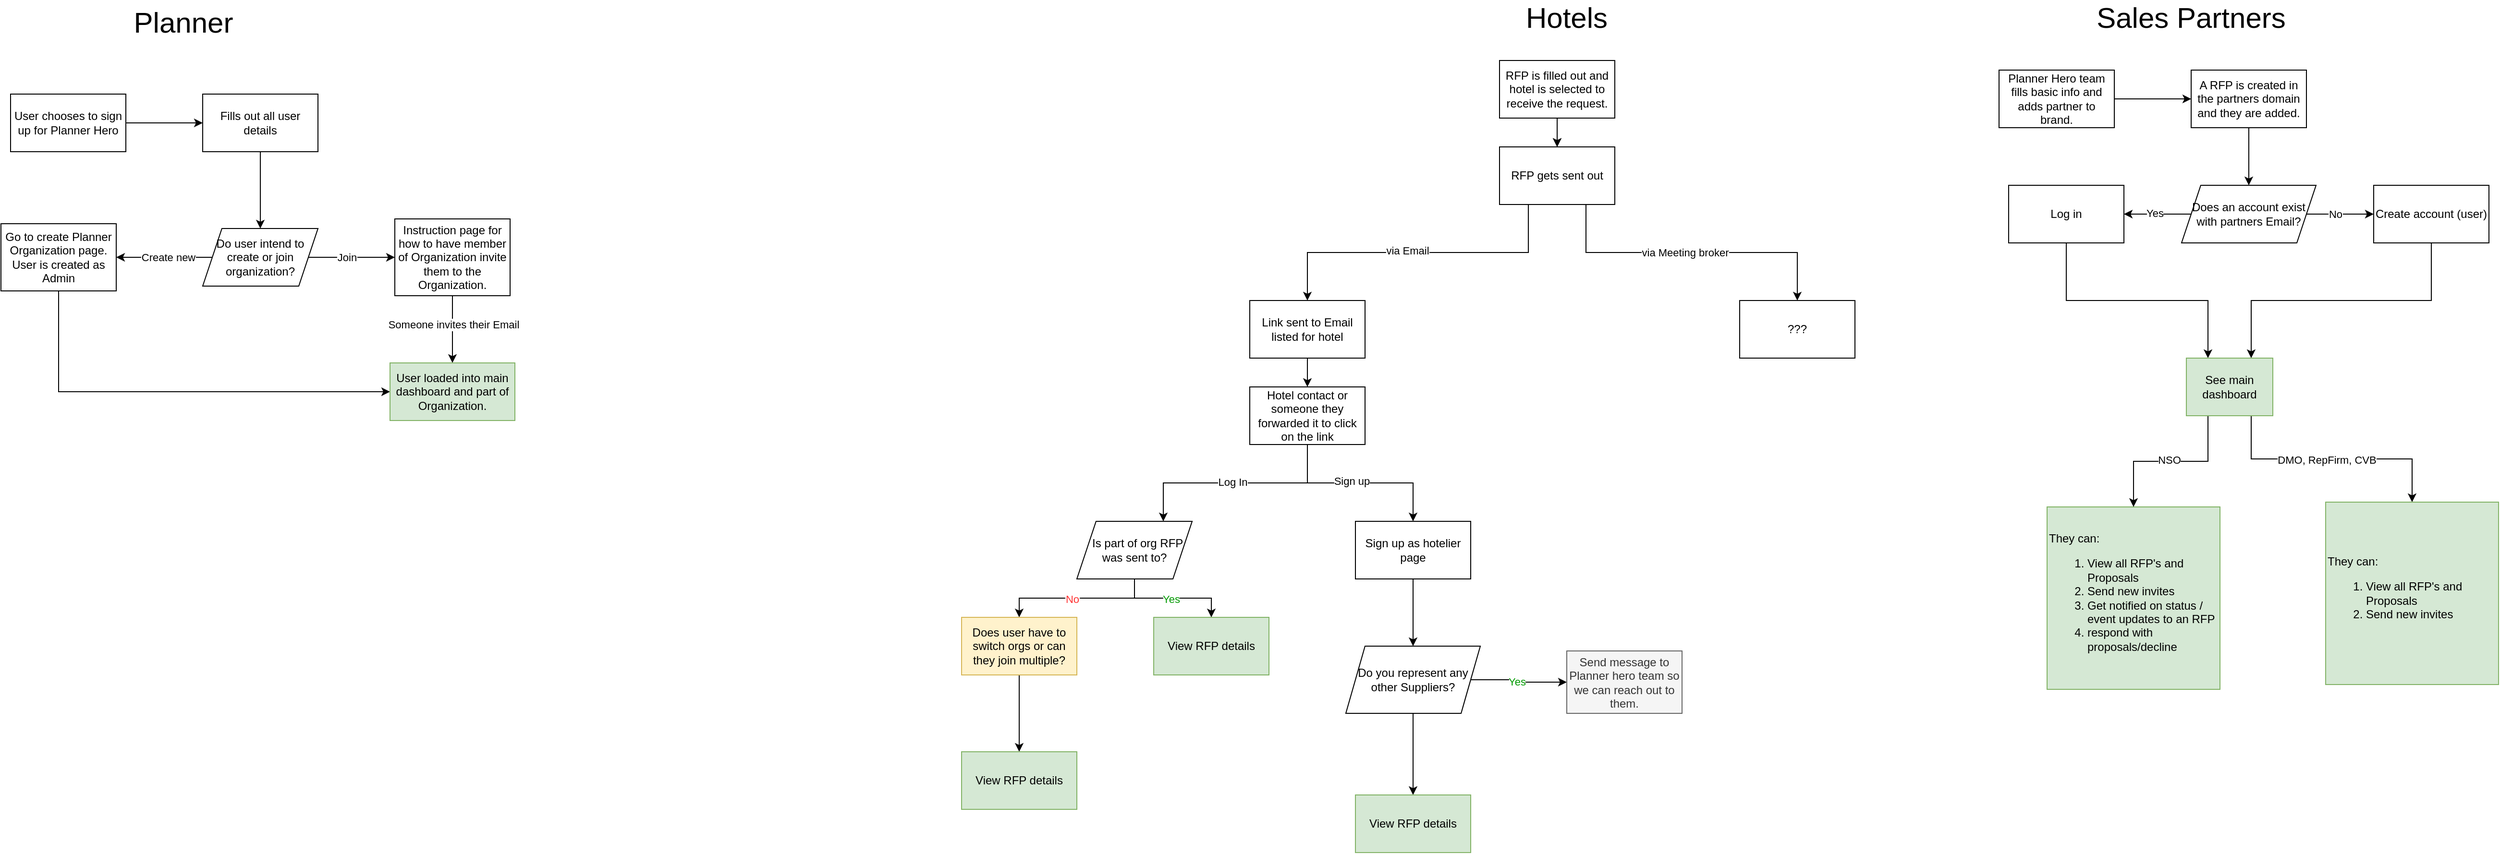 <mxfile version="24.7.6">
  <diagram name="Page-1" id="fOHzQ5hOOtDTj9QllnTy">
    <mxGraphModel dx="2643" dy="1036" grid="1" gridSize="10" guides="1" tooltips="1" connect="1" arrows="1" fold="1" page="1" pageScale="1" pageWidth="850" pageHeight="1100" math="0" shadow="0">
      <root>
        <mxCell id="0" />
        <mxCell id="1" parent="0" />
        <mxCell id="1TZjzNscxNpvH3x1nigz-1" value="&lt;font style=&quot;font-size: 30px;&quot;&gt;Sales Partners&lt;/font&gt;" style="text;html=1;align=center;verticalAlign=middle;whiteSpace=wrap;rounded=0;" vertex="1" parent="1">
          <mxGeometry x="1680" y="50" width="320" height="30" as="geometry" />
        </mxCell>
        <mxCell id="1TZjzNscxNpvH3x1nigz-2" value="" style="edgeStyle=orthogonalEdgeStyle;rounded=0;orthogonalLoop=1;jettySize=auto;html=1;" edge="1" parent="1" source="1TZjzNscxNpvH3x1nigz-3" target="1TZjzNscxNpvH3x1nigz-5">
          <mxGeometry relative="1" as="geometry" />
        </mxCell>
        <mxCell id="1TZjzNscxNpvH3x1nigz-3" value="Planner Hero team fills basic info and adds partner to brand." style="rounded=0;whiteSpace=wrap;html=1;" vertex="1" parent="1">
          <mxGeometry x="1640" y="120" width="120" height="60" as="geometry" />
        </mxCell>
        <mxCell id="1TZjzNscxNpvH3x1nigz-4" style="edgeStyle=orthogonalEdgeStyle;rounded=0;orthogonalLoop=1;jettySize=auto;html=1;exitX=0.5;exitY=1;exitDx=0;exitDy=0;entryX=0.5;entryY=0;entryDx=0;entryDy=0;" edge="1" parent="1" source="1TZjzNscxNpvH3x1nigz-5" target="1TZjzNscxNpvH3x1nigz-11">
          <mxGeometry relative="1" as="geometry" />
        </mxCell>
        <mxCell id="1TZjzNscxNpvH3x1nigz-5" value="A RFP is created in the partners domain and they are added." style="whiteSpace=wrap;html=1;rounded=0;" vertex="1" parent="1">
          <mxGeometry x="1840" y="120" width="120" height="60" as="geometry" />
        </mxCell>
        <mxCell id="1TZjzNscxNpvH3x1nigz-6" value="They can:&lt;br&gt;&lt;ol&gt;&lt;li&gt;View all RFP&#39;s and Proposals&lt;/li&gt;&lt;li&gt;Send new invites&lt;/li&gt;&lt;li&gt;Get notified on status / event updates to an RFP&lt;/li&gt;&lt;li&gt;respond with proposals/decline&lt;/li&gt;&lt;/ol&gt;" style="rounded=0;whiteSpace=wrap;html=1;align=left;fillColor=#d5e8d4;strokeColor=#82b366;" vertex="1" parent="1">
          <mxGeometry x="1690" y="575" width="180" height="190" as="geometry" />
        </mxCell>
        <mxCell id="1TZjzNscxNpvH3x1nigz-7" value="" style="edgeStyle=orthogonalEdgeStyle;rounded=0;orthogonalLoop=1;jettySize=auto;html=1;" edge="1" parent="1" source="1TZjzNscxNpvH3x1nigz-11" target="1TZjzNscxNpvH3x1nigz-13">
          <mxGeometry relative="1" as="geometry" />
        </mxCell>
        <mxCell id="1TZjzNscxNpvH3x1nigz-8" value="No" style="edgeLabel;html=1;align=center;verticalAlign=middle;resizable=0;points=[];" vertex="1" connectable="0" parent="1TZjzNscxNpvH3x1nigz-7">
          <mxGeometry x="-0.34" y="-2" relative="1" as="geometry">
            <mxPoint x="7" y="-2" as="offset" />
          </mxGeometry>
        </mxCell>
        <mxCell id="1TZjzNscxNpvH3x1nigz-9" value="" style="edgeStyle=orthogonalEdgeStyle;rounded=0;orthogonalLoop=1;jettySize=auto;html=1;" edge="1" parent="1" source="1TZjzNscxNpvH3x1nigz-11" target="1TZjzNscxNpvH3x1nigz-15">
          <mxGeometry relative="1" as="geometry" />
        </mxCell>
        <mxCell id="1TZjzNscxNpvH3x1nigz-10" value="Yes" style="edgeLabel;html=1;align=center;verticalAlign=middle;resizable=0;points=[];" vertex="1" connectable="0" parent="1TZjzNscxNpvH3x1nigz-9">
          <mxGeometry x="0.1" y="-1" relative="1" as="geometry">
            <mxPoint as="offset" />
          </mxGeometry>
        </mxCell>
        <mxCell id="1TZjzNscxNpvH3x1nigz-11" value="Does an account exist with partners Email?" style="shape=parallelogram;perimeter=parallelogramPerimeter;whiteSpace=wrap;html=1;fixedSize=1;" vertex="1" parent="1">
          <mxGeometry x="1830" y="240" width="140" height="60" as="geometry" />
        </mxCell>
        <mxCell id="1TZjzNscxNpvH3x1nigz-12" style="edgeStyle=orthogonalEdgeStyle;rounded=0;orthogonalLoop=1;jettySize=auto;html=1;exitX=0.5;exitY=1;exitDx=0;exitDy=0;entryX=0.75;entryY=0;entryDx=0;entryDy=0;" edge="1" parent="1" source="1TZjzNscxNpvH3x1nigz-13" target="1TZjzNscxNpvH3x1nigz-69">
          <mxGeometry relative="1" as="geometry" />
        </mxCell>
        <mxCell id="1TZjzNscxNpvH3x1nigz-13" value="Create account (user)" style="whiteSpace=wrap;html=1;" vertex="1" parent="1">
          <mxGeometry x="2030" y="240" width="120" height="60" as="geometry" />
        </mxCell>
        <mxCell id="1TZjzNscxNpvH3x1nigz-14" style="edgeStyle=orthogonalEdgeStyle;rounded=0;orthogonalLoop=1;jettySize=auto;html=1;exitX=0.5;exitY=1;exitDx=0;exitDy=0;entryX=0.25;entryY=0;entryDx=0;entryDy=0;" edge="1" parent="1" source="1TZjzNscxNpvH3x1nigz-15" target="1TZjzNscxNpvH3x1nigz-69">
          <mxGeometry relative="1" as="geometry" />
        </mxCell>
        <mxCell id="1TZjzNscxNpvH3x1nigz-15" value="Log in" style="whiteSpace=wrap;html=1;" vertex="1" parent="1">
          <mxGeometry x="1650" y="240" width="120" height="60" as="geometry" />
        </mxCell>
        <mxCell id="1TZjzNscxNpvH3x1nigz-16" value="&lt;font style=&quot;font-size: 30px;&quot;&gt;Planner&lt;/font&gt;" style="text;html=1;align=center;verticalAlign=middle;whiteSpace=wrap;rounded=0;" vertex="1" parent="1">
          <mxGeometry x="-280" y="55" width="60" height="30" as="geometry" />
        </mxCell>
        <mxCell id="1TZjzNscxNpvH3x1nigz-17" value="" style="edgeStyle=orthogonalEdgeStyle;rounded=0;orthogonalLoop=1;jettySize=auto;html=1;" edge="1" parent="1" source="1TZjzNscxNpvH3x1nigz-18" target="1TZjzNscxNpvH3x1nigz-20">
          <mxGeometry relative="1" as="geometry" />
        </mxCell>
        <mxCell id="1TZjzNscxNpvH3x1nigz-18" value="User chooses to sign up for Planner Hero" style="rounded=0;whiteSpace=wrap;html=1;" vertex="1" parent="1">
          <mxGeometry x="-430" y="145" width="120" height="60" as="geometry" />
        </mxCell>
        <mxCell id="1TZjzNscxNpvH3x1nigz-19" value="" style="edgeStyle=orthogonalEdgeStyle;rounded=0;orthogonalLoop=1;jettySize=auto;html=1;" edge="1" parent="1" source="1TZjzNscxNpvH3x1nigz-20" target="1TZjzNscxNpvH3x1nigz-25">
          <mxGeometry relative="1" as="geometry" />
        </mxCell>
        <mxCell id="1TZjzNscxNpvH3x1nigz-20" value="Fills out all user details" style="whiteSpace=wrap;html=1;rounded=0;" vertex="1" parent="1">
          <mxGeometry x="-230" y="145" width="120" height="60" as="geometry" />
        </mxCell>
        <mxCell id="1TZjzNscxNpvH3x1nigz-21" value="" style="edgeStyle=orthogonalEdgeStyle;rounded=0;orthogonalLoop=1;jettySize=auto;html=1;" edge="1" parent="1" source="1TZjzNscxNpvH3x1nigz-25" target="1TZjzNscxNpvH3x1nigz-27">
          <mxGeometry relative="1" as="geometry" />
        </mxCell>
        <mxCell id="1TZjzNscxNpvH3x1nigz-22" value="Create new" style="edgeLabel;html=1;align=center;verticalAlign=middle;resizable=0;points=[];" vertex="1" connectable="0" parent="1TZjzNscxNpvH3x1nigz-21">
          <mxGeometry x="0.178" y="1" relative="1" as="geometry">
            <mxPoint x="13" y="-1" as="offset" />
          </mxGeometry>
        </mxCell>
        <mxCell id="1TZjzNscxNpvH3x1nigz-23" value="" style="edgeStyle=orthogonalEdgeStyle;rounded=0;orthogonalLoop=1;jettySize=auto;html=1;" edge="1" parent="1" source="1TZjzNscxNpvH3x1nigz-25" target="1TZjzNscxNpvH3x1nigz-30">
          <mxGeometry relative="1" as="geometry" />
        </mxCell>
        <mxCell id="1TZjzNscxNpvH3x1nigz-24" value="Join" style="edgeLabel;html=1;align=center;verticalAlign=middle;resizable=0;points=[];" vertex="1" connectable="0" parent="1TZjzNscxNpvH3x1nigz-23">
          <mxGeometry x="-0.111" relative="1" as="geometry">
            <mxPoint as="offset" />
          </mxGeometry>
        </mxCell>
        <mxCell id="1TZjzNscxNpvH3x1nigz-25" value="Do user intend to create or join organization?" style="shape=parallelogram;perimeter=parallelogramPerimeter;whiteSpace=wrap;html=1;fixedSize=1;rounded=0;" vertex="1" parent="1">
          <mxGeometry x="-230" y="285" width="120" height="60" as="geometry" />
        </mxCell>
        <mxCell id="1TZjzNscxNpvH3x1nigz-26" style="edgeStyle=orthogonalEdgeStyle;rounded=0;orthogonalLoop=1;jettySize=auto;html=1;exitX=0.5;exitY=1;exitDx=0;exitDy=0;entryX=0;entryY=0.5;entryDx=0;entryDy=0;" edge="1" parent="1" source="1TZjzNscxNpvH3x1nigz-27" target="1TZjzNscxNpvH3x1nigz-31">
          <mxGeometry relative="1" as="geometry" />
        </mxCell>
        <mxCell id="1TZjzNscxNpvH3x1nigz-27" value="Go to create Planner Organization page. User is created as Admin" style="whiteSpace=wrap;html=1;rounded=0;" vertex="1" parent="1">
          <mxGeometry x="-440" y="280" width="120" height="70" as="geometry" />
        </mxCell>
        <mxCell id="1TZjzNscxNpvH3x1nigz-28" value="" style="edgeStyle=orthogonalEdgeStyle;rounded=0;orthogonalLoop=1;jettySize=auto;html=1;" edge="1" parent="1" source="1TZjzNscxNpvH3x1nigz-30" target="1TZjzNscxNpvH3x1nigz-31">
          <mxGeometry relative="1" as="geometry" />
        </mxCell>
        <mxCell id="1TZjzNscxNpvH3x1nigz-29" value="Someone invites their Email" style="edgeLabel;html=1;align=center;verticalAlign=middle;resizable=0;points=[];" vertex="1" connectable="0" parent="1TZjzNscxNpvH3x1nigz-28">
          <mxGeometry x="-0.15" y="1" relative="1" as="geometry">
            <mxPoint as="offset" />
          </mxGeometry>
        </mxCell>
        <mxCell id="1TZjzNscxNpvH3x1nigz-30" value="Instruction page for how to have member of Organization invite them to the Organization." style="whiteSpace=wrap;html=1;rounded=0;" vertex="1" parent="1">
          <mxGeometry x="-30" y="275" width="120" height="80" as="geometry" />
        </mxCell>
        <mxCell id="1TZjzNscxNpvH3x1nigz-31" value="User loaded into main dashboard and part of Organization." style="whiteSpace=wrap;html=1;rounded=0;fillColor=#d5e8d4;strokeColor=#82b366;" vertex="1" parent="1">
          <mxGeometry x="-35" y="425" width="130" height="60" as="geometry" />
        </mxCell>
        <mxCell id="1TZjzNscxNpvH3x1nigz-32" value="&lt;font style=&quot;font-size: 30px;&quot;&gt;Hotels&lt;/font&gt;" style="text;html=1;align=center;verticalAlign=middle;whiteSpace=wrap;rounded=0;" vertex="1" parent="1">
          <mxGeometry x="1160" y="50" width="60" height="30" as="geometry" />
        </mxCell>
        <mxCell id="1TZjzNscxNpvH3x1nigz-33" value="" style="edgeStyle=orthogonalEdgeStyle;rounded=0;orthogonalLoop=1;jettySize=auto;html=1;" edge="1" parent="1" source="1TZjzNscxNpvH3x1nigz-35" target="1TZjzNscxNpvH3x1nigz-42">
          <mxGeometry relative="1" as="geometry" />
        </mxCell>
        <mxCell id="1TZjzNscxNpvH3x1nigz-34" value="" style="edgeStyle=orthogonalEdgeStyle;rounded=0;orthogonalLoop=1;jettySize=auto;html=1;" edge="1" parent="1" source="1TZjzNscxNpvH3x1nigz-35" target="1TZjzNscxNpvH3x1nigz-42">
          <mxGeometry relative="1" as="geometry" />
        </mxCell>
        <mxCell id="1TZjzNscxNpvH3x1nigz-35" value="RFP is filled out and hotel is selected to receive the request." style="rounded=0;whiteSpace=wrap;html=1;" vertex="1" parent="1">
          <mxGeometry x="1120" y="110" width="120" height="60" as="geometry" />
        </mxCell>
        <mxCell id="1TZjzNscxNpvH3x1nigz-36" style="edgeStyle=orthogonalEdgeStyle;rounded=0;orthogonalLoop=1;jettySize=auto;html=1;exitX=0.25;exitY=1;exitDx=0;exitDy=0;entryX=0.5;entryY=0;entryDx=0;entryDy=0;" edge="1" parent="1" source="1TZjzNscxNpvH3x1nigz-42" target="1TZjzNscxNpvH3x1nigz-44">
          <mxGeometry relative="1" as="geometry">
            <mxPoint x="1110" y="360" as="targetPoint" />
          </mxGeometry>
        </mxCell>
        <mxCell id="1TZjzNscxNpvH3x1nigz-37" value="via Email" style="edgeLabel;html=1;align=center;verticalAlign=middle;resizable=0;points=[];" vertex="1" connectable="0" parent="1TZjzNscxNpvH3x1nigz-36">
          <mxGeometry x="0.07" y="2" relative="1" as="geometry">
            <mxPoint y="-4" as="offset" />
          </mxGeometry>
        </mxCell>
        <mxCell id="1TZjzNscxNpvH3x1nigz-40" style="edgeStyle=orthogonalEdgeStyle;rounded=0;orthogonalLoop=1;jettySize=auto;html=1;exitX=0.75;exitY=1;exitDx=0;exitDy=0;entryX=0.5;entryY=0;entryDx=0;entryDy=0;" edge="1" parent="1" source="1TZjzNscxNpvH3x1nigz-42" target="1TZjzNscxNpvH3x1nigz-46">
          <mxGeometry relative="1" as="geometry" />
        </mxCell>
        <mxCell id="1TZjzNscxNpvH3x1nigz-41" value="via Meeting broker" style="edgeLabel;html=1;align=center;verticalAlign=middle;resizable=0;points=[];" vertex="1" connectable="0" parent="1TZjzNscxNpvH3x1nigz-40">
          <mxGeometry x="-0.12" y="1" relative="1" as="geometry">
            <mxPoint x="12" y="1" as="offset" />
          </mxGeometry>
        </mxCell>
        <mxCell id="1TZjzNscxNpvH3x1nigz-42" value="RFP gets sent out" style="whiteSpace=wrap;html=1;rounded=0;" vertex="1" parent="1">
          <mxGeometry x="1120" y="200" width="120" height="60" as="geometry" />
        </mxCell>
        <mxCell id="1TZjzNscxNpvH3x1nigz-43" value="" style="edgeStyle=orthogonalEdgeStyle;rounded=0;orthogonalLoop=1;jettySize=auto;html=1;" edge="1" parent="1" source="1TZjzNscxNpvH3x1nigz-44" target="1TZjzNscxNpvH3x1nigz-51">
          <mxGeometry relative="1" as="geometry" />
        </mxCell>
        <mxCell id="1TZjzNscxNpvH3x1nigz-44" value="Link sent to Email listed for hotel" style="rounded=0;whiteSpace=wrap;html=1;" vertex="1" parent="1">
          <mxGeometry x="860" y="360" width="120" height="60" as="geometry" />
        </mxCell>
        <mxCell id="1TZjzNscxNpvH3x1nigz-46" value="???" style="rounded=0;whiteSpace=wrap;html=1;" vertex="1" parent="1">
          <mxGeometry x="1370" y="360" width="120" height="60" as="geometry" />
        </mxCell>
        <mxCell id="1TZjzNscxNpvH3x1nigz-47" value="" style="edgeStyle=orthogonalEdgeStyle;rounded=0;orthogonalLoop=1;jettySize=auto;html=1;" edge="1" parent="1" source="1TZjzNscxNpvH3x1nigz-51" target="1TZjzNscxNpvH3x1nigz-53">
          <mxGeometry relative="1" as="geometry" />
        </mxCell>
        <mxCell id="1TZjzNscxNpvH3x1nigz-48" value="Sign up" style="edgeLabel;html=1;align=center;verticalAlign=middle;resizable=0;points=[];" vertex="1" connectable="0" parent="1TZjzNscxNpvH3x1nigz-47">
          <mxGeometry x="-0.093" y="2" relative="1" as="geometry">
            <mxPoint as="offset" />
          </mxGeometry>
        </mxCell>
        <mxCell id="1TZjzNscxNpvH3x1nigz-49" style="edgeStyle=orthogonalEdgeStyle;rounded=0;orthogonalLoop=1;jettySize=auto;html=1;exitX=0.5;exitY=1;exitDx=0;exitDy=0;entryX=0.75;entryY=0;entryDx=0;entryDy=0;" edge="1" parent="1" source="1TZjzNscxNpvH3x1nigz-51" target="1TZjzNscxNpvH3x1nigz-58">
          <mxGeometry relative="1" as="geometry">
            <mxPoint x="830" y="590" as="targetPoint" />
          </mxGeometry>
        </mxCell>
        <mxCell id="1TZjzNscxNpvH3x1nigz-50" value="Log In" style="edgeLabel;html=1;align=center;verticalAlign=middle;resizable=0;points=[];" vertex="1" connectable="0" parent="1TZjzNscxNpvH3x1nigz-49">
          <mxGeometry x="0.024" y="-1" relative="1" as="geometry">
            <mxPoint as="offset" />
          </mxGeometry>
        </mxCell>
        <mxCell id="1TZjzNscxNpvH3x1nigz-51" value="Hotel contact or someone they forwarded it to click on the link" style="whiteSpace=wrap;html=1;rounded=0;" vertex="1" parent="1">
          <mxGeometry x="860" y="450" width="120" height="60" as="geometry" />
        </mxCell>
        <mxCell id="1TZjzNscxNpvH3x1nigz-52" value="" style="edgeStyle=orthogonalEdgeStyle;rounded=0;orthogonalLoop=1;jettySize=auto;html=1;" edge="1" parent="1" source="1TZjzNscxNpvH3x1nigz-53" target="1TZjzNscxNpvH3x1nigz-65">
          <mxGeometry relative="1" as="geometry" />
        </mxCell>
        <mxCell id="1TZjzNscxNpvH3x1nigz-53" value="Sign up as hotelier page" style="whiteSpace=wrap;html=1;rounded=0;" vertex="1" parent="1">
          <mxGeometry x="970" y="590" width="120" height="60" as="geometry" />
        </mxCell>
        <mxCell id="1TZjzNscxNpvH3x1nigz-54" value="" style="edgeStyle=orthogonalEdgeStyle;rounded=0;orthogonalLoop=1;jettySize=auto;html=1;" edge="1" parent="1" source="1TZjzNscxNpvH3x1nigz-58" target="1TZjzNscxNpvH3x1nigz-59">
          <mxGeometry relative="1" as="geometry" />
        </mxCell>
        <mxCell id="1TZjzNscxNpvH3x1nigz-55" value="&lt;font color=&quot;#009900&quot;&gt;Yes&lt;/font&gt;" style="edgeLabel;html=1;align=center;verticalAlign=middle;resizable=0;points=[];" vertex="1" connectable="0" parent="1TZjzNscxNpvH3x1nigz-54">
          <mxGeometry x="-0.18" y="-1" relative="1" as="geometry">
            <mxPoint x="9" as="offset" />
          </mxGeometry>
        </mxCell>
        <mxCell id="1TZjzNscxNpvH3x1nigz-56" style="edgeStyle=orthogonalEdgeStyle;rounded=0;orthogonalLoop=1;jettySize=auto;html=1;exitX=0.5;exitY=1;exitDx=0;exitDy=0;entryX=0.5;entryY=0;entryDx=0;entryDy=0;" edge="1" parent="1" source="1TZjzNscxNpvH3x1nigz-58" target="1TZjzNscxNpvH3x1nigz-61">
          <mxGeometry relative="1" as="geometry" />
        </mxCell>
        <mxCell id="1TZjzNscxNpvH3x1nigz-57" value="&lt;font color=&quot;#ff3333&quot;&gt;No&lt;/font&gt;" style="edgeLabel;html=1;align=center;verticalAlign=middle;resizable=0;points=[];" vertex="1" connectable="0" parent="1TZjzNscxNpvH3x1nigz-56">
          <mxGeometry x="0.062" y="1" relative="1" as="geometry">
            <mxPoint as="offset" />
          </mxGeometry>
        </mxCell>
        <mxCell id="1TZjzNscxNpvH3x1nigz-58" value="&amp;nbsp; Is part of org RFP was sent to?" style="shape=parallelogram;perimeter=parallelogramPerimeter;whiteSpace=wrap;html=1;fixedSize=1;" vertex="1" parent="1">
          <mxGeometry x="680" y="590" width="120" height="60" as="geometry" />
        </mxCell>
        <mxCell id="1TZjzNscxNpvH3x1nigz-59" value="View RFP details" style="whiteSpace=wrap;html=1;fillColor=#d5e8d4;strokeColor=#82b366;" vertex="1" parent="1">
          <mxGeometry x="760" y="690" width="120" height="60" as="geometry" />
        </mxCell>
        <mxCell id="1TZjzNscxNpvH3x1nigz-60" value="" style="edgeStyle=orthogonalEdgeStyle;rounded=0;orthogonalLoop=1;jettySize=auto;html=1;" edge="1" parent="1" source="1TZjzNscxNpvH3x1nigz-61" target="1TZjzNscxNpvH3x1nigz-68">
          <mxGeometry relative="1" as="geometry" />
        </mxCell>
        <mxCell id="1TZjzNscxNpvH3x1nigz-61" value="Does user have to switch orgs or can they join multiple?" style="rounded=0;whiteSpace=wrap;html=1;fillColor=#fff2cc;strokeColor=#d6b656;" vertex="1" parent="1">
          <mxGeometry x="560" y="690" width="120" height="60" as="geometry" />
        </mxCell>
        <mxCell id="1TZjzNscxNpvH3x1nigz-62" value="" style="edgeStyle=orthogonalEdgeStyle;rounded=0;orthogonalLoop=1;jettySize=auto;html=1;" edge="1" parent="1" source="1TZjzNscxNpvH3x1nigz-65" target="1TZjzNscxNpvH3x1nigz-66">
          <mxGeometry relative="1" as="geometry" />
        </mxCell>
        <mxCell id="1TZjzNscxNpvH3x1nigz-63" value="&lt;font color=&quot;#009900&quot;&gt;Yes&lt;/font&gt;" style="edgeLabel;html=1;align=center;verticalAlign=middle;resizable=0;points=[];" vertex="1" connectable="0" parent="1TZjzNscxNpvH3x1nigz-62">
          <mxGeometry x="-0.06" y="-2" relative="1" as="geometry">
            <mxPoint as="offset" />
          </mxGeometry>
        </mxCell>
        <mxCell id="1TZjzNscxNpvH3x1nigz-64" value="" style="edgeStyle=orthogonalEdgeStyle;rounded=0;orthogonalLoop=1;jettySize=auto;html=1;" edge="1" parent="1" source="1TZjzNscxNpvH3x1nigz-65" target="1TZjzNscxNpvH3x1nigz-67">
          <mxGeometry relative="1" as="geometry" />
        </mxCell>
        <mxCell id="1TZjzNscxNpvH3x1nigz-65" value="Do you represent any other Suppliers?" style="shape=parallelogram;perimeter=parallelogramPerimeter;whiteSpace=wrap;html=1;fixedSize=1;rounded=0;" vertex="1" parent="1">
          <mxGeometry x="960" y="720" width="140" height="70" as="geometry" />
        </mxCell>
        <mxCell id="1TZjzNscxNpvH3x1nigz-66" value="Send message to Planner hero team so we can reach out to them." style="whiteSpace=wrap;html=1;rounded=0;fillColor=#f5f5f5;fontColor=#333333;strokeColor=#666666;" vertex="1" parent="1">
          <mxGeometry x="1190" y="725" width="120" height="65" as="geometry" />
        </mxCell>
        <mxCell id="1TZjzNscxNpvH3x1nigz-67" value="View RFP details" style="whiteSpace=wrap;html=1;rounded=0;fillColor=#d5e8d4;strokeColor=#82b366;" vertex="1" parent="1">
          <mxGeometry x="970" y="875" width="120" height="60" as="geometry" />
        </mxCell>
        <mxCell id="1TZjzNscxNpvH3x1nigz-68" value="View RFP details" style="whiteSpace=wrap;html=1;rounded=0;fillColor=#d5e8d4;strokeColor=#82b366;" vertex="1" parent="1">
          <mxGeometry x="560" y="830" width="120" height="60" as="geometry" />
        </mxCell>
        <mxCell id="1TZjzNscxNpvH3x1nigz-70" style="edgeStyle=orthogonalEdgeStyle;rounded=0;orthogonalLoop=1;jettySize=auto;html=1;exitX=0.25;exitY=1;exitDx=0;exitDy=0;entryX=0.5;entryY=0;entryDx=0;entryDy=0;" edge="1" parent="1" source="1TZjzNscxNpvH3x1nigz-69" target="1TZjzNscxNpvH3x1nigz-6">
          <mxGeometry relative="1" as="geometry" />
        </mxCell>
        <mxCell id="1TZjzNscxNpvH3x1nigz-71" value="NSO" style="edgeLabel;html=1;align=center;verticalAlign=middle;resizable=0;points=[];" vertex="1" connectable="0" parent="1TZjzNscxNpvH3x1nigz-70">
          <mxGeometry x="0.02" y="-2" relative="1" as="geometry">
            <mxPoint as="offset" />
          </mxGeometry>
        </mxCell>
        <mxCell id="1TZjzNscxNpvH3x1nigz-74" style="edgeStyle=orthogonalEdgeStyle;rounded=0;orthogonalLoop=1;jettySize=auto;html=1;exitX=0.75;exitY=1;exitDx=0;exitDy=0;entryX=0.5;entryY=0;entryDx=0;entryDy=0;" edge="1" parent="1" source="1TZjzNscxNpvH3x1nigz-69" target="1TZjzNscxNpvH3x1nigz-73">
          <mxGeometry relative="1" as="geometry" />
        </mxCell>
        <mxCell id="1TZjzNscxNpvH3x1nigz-75" value="DMO, RepFirm, CVB" style="edgeLabel;html=1;align=center;verticalAlign=middle;resizable=0;points=[];" vertex="1" connectable="0" parent="1TZjzNscxNpvH3x1nigz-74">
          <mxGeometry x="-0.258" relative="1" as="geometry">
            <mxPoint x="28" y="1" as="offset" />
          </mxGeometry>
        </mxCell>
        <mxCell id="1TZjzNscxNpvH3x1nigz-69" value="See main dashboard" style="rounded=0;whiteSpace=wrap;html=1;align=center;fillColor=#d5e8d4;strokeColor=#82b366;" vertex="1" parent="1">
          <mxGeometry x="1835" y="420" width="90" height="60" as="geometry" />
        </mxCell>
        <mxCell id="1TZjzNscxNpvH3x1nigz-73" value="They can:&lt;br&gt;&lt;ol&gt;&lt;li&gt;View all RFP&#39;s and Proposals&lt;/li&gt;&lt;li&gt;Send new invites&lt;/li&gt;&lt;/ol&gt;" style="rounded=0;whiteSpace=wrap;html=1;align=left;fillColor=#d5e8d4;strokeColor=#82b366;" vertex="1" parent="1">
          <mxGeometry x="1980" y="570" width="180" height="190" as="geometry" />
        </mxCell>
      </root>
    </mxGraphModel>
  </diagram>
</mxfile>
